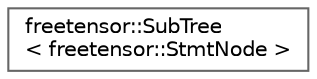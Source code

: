 digraph "Graphical Class Hierarchy"
{
 // LATEX_PDF_SIZE
  bgcolor="transparent";
  edge [fontname=Helvetica,fontsize=10,labelfontname=Helvetica,labelfontsize=10];
  node [fontname=Helvetica,fontsize=10,shape=box,height=0.2,width=0.4];
  rankdir="LR";
  Node0 [label="freetensor::SubTree\l\< freetensor::StmtNode \>",height=0.2,width=0.4,color="grey40", fillcolor="white", style="filled",URL="$classfreetensor_1_1SubTree.html",tooltip=" "];
}
